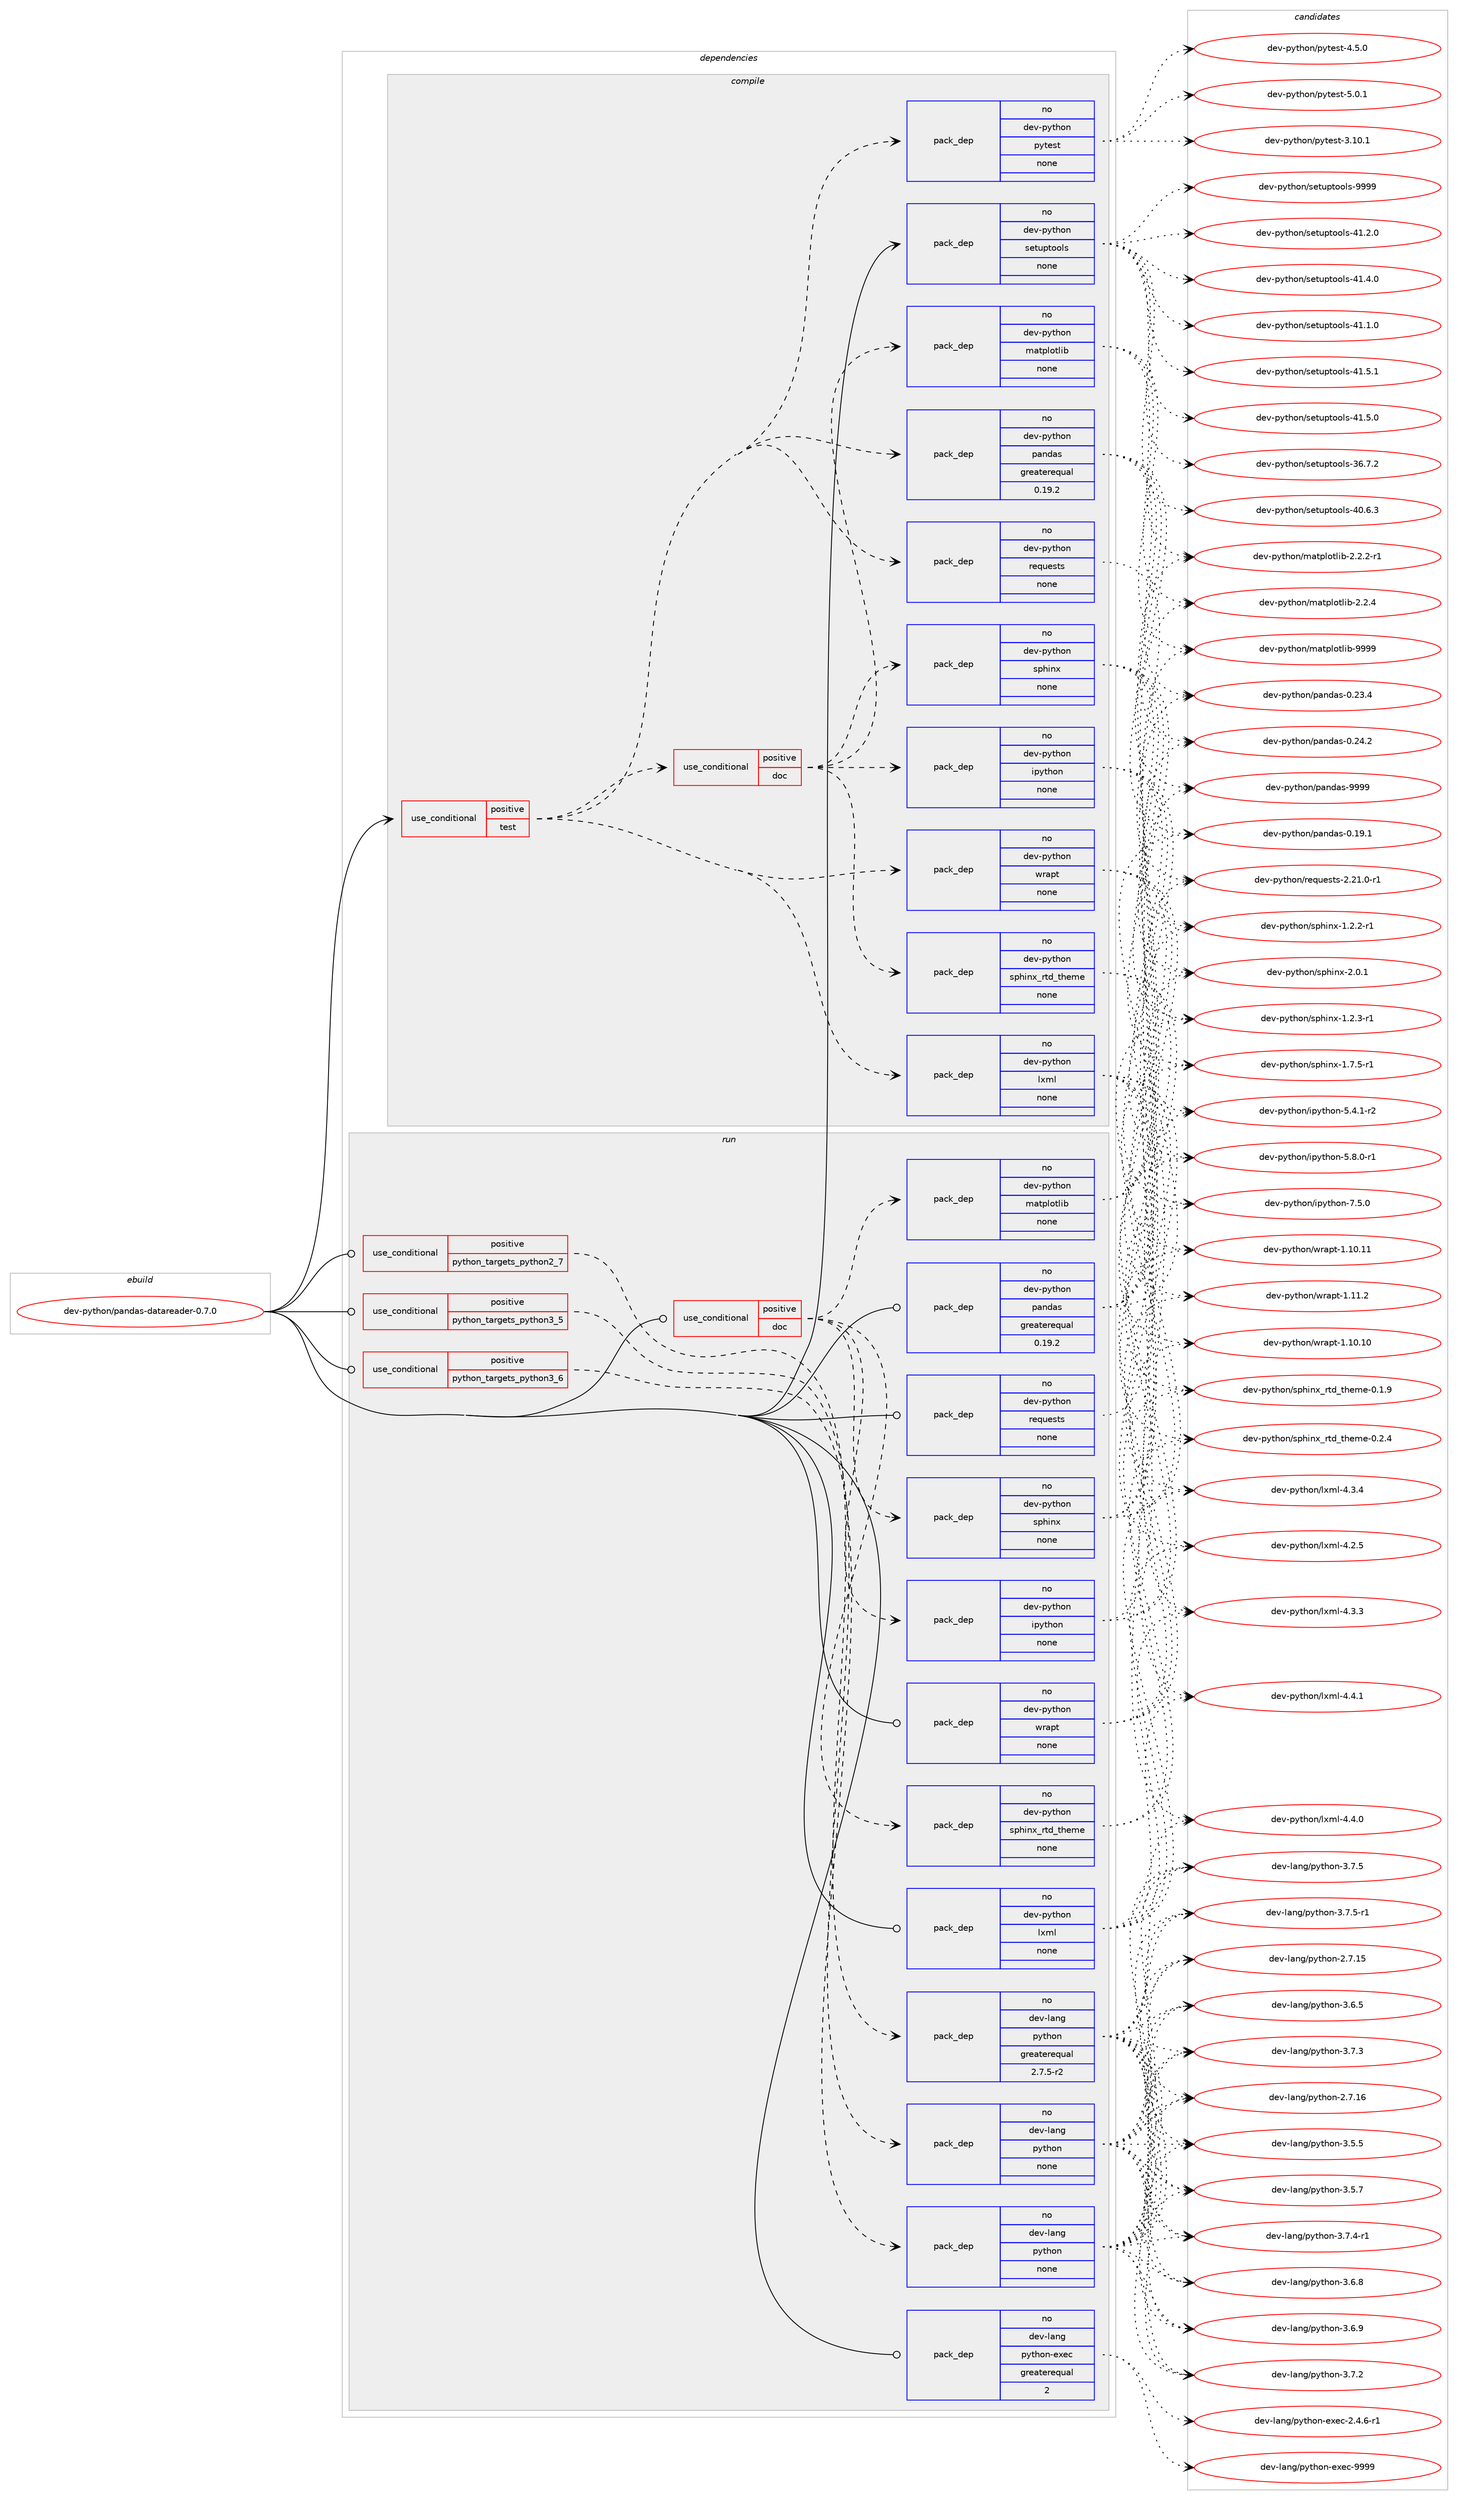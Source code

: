 digraph prolog {

# *************
# Graph options
# *************

newrank=true;
concentrate=true;
compound=true;
graph [rankdir=LR,fontname=Helvetica,fontsize=10,ranksep=1.5];#, ranksep=2.5, nodesep=0.2];
edge  [arrowhead=vee];
node  [fontname=Helvetica,fontsize=10];

# **********
# The ebuild
# **********

subgraph cluster_leftcol {
color=gray;
rank=same;
label=<<i>ebuild</i>>;
id [label="dev-python/pandas-datareader-0.7.0", color=red, width=4, href="../dev-python/pandas-datareader-0.7.0.svg"];
}

# ****************
# The dependencies
# ****************

subgraph cluster_midcol {
color=gray;
label=<<i>dependencies</i>>;
subgraph cluster_compile {
fillcolor="#eeeeee";
style=filled;
label=<<i>compile</i>>;
subgraph cond144052 {
dependency620624 [label=<<TABLE BORDER="0" CELLBORDER="1" CELLSPACING="0" CELLPADDING="4"><TR><TD ROWSPAN="3" CELLPADDING="10">use_conditional</TD></TR><TR><TD>positive</TD></TR><TR><TD>test</TD></TR></TABLE>>, shape=none, color=red];
subgraph pack464732 {
dependency620625 [label=<<TABLE BORDER="0" CELLBORDER="1" CELLSPACING="0" CELLPADDING="4" WIDTH="220"><TR><TD ROWSPAN="6" CELLPADDING="30">pack_dep</TD></TR><TR><TD WIDTH="110">no</TD></TR><TR><TD>dev-python</TD></TR><TR><TD>lxml</TD></TR><TR><TD>none</TD></TR><TR><TD></TD></TR></TABLE>>, shape=none, color=blue];
}
dependency620624:e -> dependency620625:w [weight=20,style="dashed",arrowhead="vee"];
subgraph pack464733 {
dependency620626 [label=<<TABLE BORDER="0" CELLBORDER="1" CELLSPACING="0" CELLPADDING="4" WIDTH="220"><TR><TD ROWSPAN="6" CELLPADDING="30">pack_dep</TD></TR><TR><TD WIDTH="110">no</TD></TR><TR><TD>dev-python</TD></TR><TR><TD>pandas</TD></TR><TR><TD>greaterequal</TD></TR><TR><TD>0.19.2</TD></TR></TABLE>>, shape=none, color=blue];
}
dependency620624:e -> dependency620626:w [weight=20,style="dashed",arrowhead="vee"];
subgraph pack464734 {
dependency620627 [label=<<TABLE BORDER="0" CELLBORDER="1" CELLSPACING="0" CELLPADDING="4" WIDTH="220"><TR><TD ROWSPAN="6" CELLPADDING="30">pack_dep</TD></TR><TR><TD WIDTH="110">no</TD></TR><TR><TD>dev-python</TD></TR><TR><TD>requests</TD></TR><TR><TD>none</TD></TR><TR><TD></TD></TR></TABLE>>, shape=none, color=blue];
}
dependency620624:e -> dependency620627:w [weight=20,style="dashed",arrowhead="vee"];
subgraph pack464735 {
dependency620628 [label=<<TABLE BORDER="0" CELLBORDER="1" CELLSPACING="0" CELLPADDING="4" WIDTH="220"><TR><TD ROWSPAN="6" CELLPADDING="30">pack_dep</TD></TR><TR><TD WIDTH="110">no</TD></TR><TR><TD>dev-python</TD></TR><TR><TD>wrapt</TD></TR><TR><TD>none</TD></TR><TR><TD></TD></TR></TABLE>>, shape=none, color=blue];
}
dependency620624:e -> dependency620628:w [weight=20,style="dashed",arrowhead="vee"];
subgraph cond144053 {
dependency620629 [label=<<TABLE BORDER="0" CELLBORDER="1" CELLSPACING="0" CELLPADDING="4"><TR><TD ROWSPAN="3" CELLPADDING="10">use_conditional</TD></TR><TR><TD>positive</TD></TR><TR><TD>doc</TD></TR></TABLE>>, shape=none, color=red];
subgraph pack464736 {
dependency620630 [label=<<TABLE BORDER="0" CELLBORDER="1" CELLSPACING="0" CELLPADDING="4" WIDTH="220"><TR><TD ROWSPAN="6" CELLPADDING="30">pack_dep</TD></TR><TR><TD WIDTH="110">no</TD></TR><TR><TD>dev-python</TD></TR><TR><TD>ipython</TD></TR><TR><TD>none</TD></TR><TR><TD></TD></TR></TABLE>>, shape=none, color=blue];
}
dependency620629:e -> dependency620630:w [weight=20,style="dashed",arrowhead="vee"];
subgraph pack464737 {
dependency620631 [label=<<TABLE BORDER="0" CELLBORDER="1" CELLSPACING="0" CELLPADDING="4" WIDTH="220"><TR><TD ROWSPAN="6" CELLPADDING="30">pack_dep</TD></TR><TR><TD WIDTH="110">no</TD></TR><TR><TD>dev-python</TD></TR><TR><TD>matplotlib</TD></TR><TR><TD>none</TD></TR><TR><TD></TD></TR></TABLE>>, shape=none, color=blue];
}
dependency620629:e -> dependency620631:w [weight=20,style="dashed",arrowhead="vee"];
subgraph pack464738 {
dependency620632 [label=<<TABLE BORDER="0" CELLBORDER="1" CELLSPACING="0" CELLPADDING="4" WIDTH="220"><TR><TD ROWSPAN="6" CELLPADDING="30">pack_dep</TD></TR><TR><TD WIDTH="110">no</TD></TR><TR><TD>dev-python</TD></TR><TR><TD>sphinx</TD></TR><TR><TD>none</TD></TR><TR><TD></TD></TR></TABLE>>, shape=none, color=blue];
}
dependency620629:e -> dependency620632:w [weight=20,style="dashed",arrowhead="vee"];
subgraph pack464739 {
dependency620633 [label=<<TABLE BORDER="0" CELLBORDER="1" CELLSPACING="0" CELLPADDING="4" WIDTH="220"><TR><TD ROWSPAN="6" CELLPADDING="30">pack_dep</TD></TR><TR><TD WIDTH="110">no</TD></TR><TR><TD>dev-python</TD></TR><TR><TD>sphinx_rtd_theme</TD></TR><TR><TD>none</TD></TR><TR><TD></TD></TR></TABLE>>, shape=none, color=blue];
}
dependency620629:e -> dependency620633:w [weight=20,style="dashed",arrowhead="vee"];
}
dependency620624:e -> dependency620629:w [weight=20,style="dashed",arrowhead="vee"];
subgraph pack464740 {
dependency620634 [label=<<TABLE BORDER="0" CELLBORDER="1" CELLSPACING="0" CELLPADDING="4" WIDTH="220"><TR><TD ROWSPAN="6" CELLPADDING="30">pack_dep</TD></TR><TR><TD WIDTH="110">no</TD></TR><TR><TD>dev-python</TD></TR><TR><TD>pytest</TD></TR><TR><TD>none</TD></TR><TR><TD></TD></TR></TABLE>>, shape=none, color=blue];
}
dependency620624:e -> dependency620634:w [weight=20,style="dashed",arrowhead="vee"];
}
id:e -> dependency620624:w [weight=20,style="solid",arrowhead="vee"];
subgraph pack464741 {
dependency620635 [label=<<TABLE BORDER="0" CELLBORDER="1" CELLSPACING="0" CELLPADDING="4" WIDTH="220"><TR><TD ROWSPAN="6" CELLPADDING="30">pack_dep</TD></TR><TR><TD WIDTH="110">no</TD></TR><TR><TD>dev-python</TD></TR><TR><TD>setuptools</TD></TR><TR><TD>none</TD></TR><TR><TD></TD></TR></TABLE>>, shape=none, color=blue];
}
id:e -> dependency620635:w [weight=20,style="solid",arrowhead="vee"];
}
subgraph cluster_compileandrun {
fillcolor="#eeeeee";
style=filled;
label=<<i>compile and run</i>>;
}
subgraph cluster_run {
fillcolor="#eeeeee";
style=filled;
label=<<i>run</i>>;
subgraph cond144054 {
dependency620636 [label=<<TABLE BORDER="0" CELLBORDER="1" CELLSPACING="0" CELLPADDING="4"><TR><TD ROWSPAN="3" CELLPADDING="10">use_conditional</TD></TR><TR><TD>positive</TD></TR><TR><TD>doc</TD></TR></TABLE>>, shape=none, color=red];
subgraph pack464742 {
dependency620637 [label=<<TABLE BORDER="0" CELLBORDER="1" CELLSPACING="0" CELLPADDING="4" WIDTH="220"><TR><TD ROWSPAN="6" CELLPADDING="30">pack_dep</TD></TR><TR><TD WIDTH="110">no</TD></TR><TR><TD>dev-python</TD></TR><TR><TD>ipython</TD></TR><TR><TD>none</TD></TR><TR><TD></TD></TR></TABLE>>, shape=none, color=blue];
}
dependency620636:e -> dependency620637:w [weight=20,style="dashed",arrowhead="vee"];
subgraph pack464743 {
dependency620638 [label=<<TABLE BORDER="0" CELLBORDER="1" CELLSPACING="0" CELLPADDING="4" WIDTH="220"><TR><TD ROWSPAN="6" CELLPADDING="30">pack_dep</TD></TR><TR><TD WIDTH="110">no</TD></TR><TR><TD>dev-python</TD></TR><TR><TD>matplotlib</TD></TR><TR><TD>none</TD></TR><TR><TD></TD></TR></TABLE>>, shape=none, color=blue];
}
dependency620636:e -> dependency620638:w [weight=20,style="dashed",arrowhead="vee"];
subgraph pack464744 {
dependency620639 [label=<<TABLE BORDER="0" CELLBORDER="1" CELLSPACING="0" CELLPADDING="4" WIDTH="220"><TR><TD ROWSPAN="6" CELLPADDING="30">pack_dep</TD></TR><TR><TD WIDTH="110">no</TD></TR><TR><TD>dev-python</TD></TR><TR><TD>sphinx</TD></TR><TR><TD>none</TD></TR><TR><TD></TD></TR></TABLE>>, shape=none, color=blue];
}
dependency620636:e -> dependency620639:w [weight=20,style="dashed",arrowhead="vee"];
subgraph pack464745 {
dependency620640 [label=<<TABLE BORDER="0" CELLBORDER="1" CELLSPACING="0" CELLPADDING="4" WIDTH="220"><TR><TD ROWSPAN="6" CELLPADDING="30">pack_dep</TD></TR><TR><TD WIDTH="110">no</TD></TR><TR><TD>dev-python</TD></TR><TR><TD>sphinx_rtd_theme</TD></TR><TR><TD>none</TD></TR><TR><TD></TD></TR></TABLE>>, shape=none, color=blue];
}
dependency620636:e -> dependency620640:w [weight=20,style="dashed",arrowhead="vee"];
}
id:e -> dependency620636:w [weight=20,style="solid",arrowhead="odot"];
subgraph cond144055 {
dependency620641 [label=<<TABLE BORDER="0" CELLBORDER="1" CELLSPACING="0" CELLPADDING="4"><TR><TD ROWSPAN="3" CELLPADDING="10">use_conditional</TD></TR><TR><TD>positive</TD></TR><TR><TD>python_targets_python2_7</TD></TR></TABLE>>, shape=none, color=red];
subgraph pack464746 {
dependency620642 [label=<<TABLE BORDER="0" CELLBORDER="1" CELLSPACING="0" CELLPADDING="4" WIDTH="220"><TR><TD ROWSPAN="6" CELLPADDING="30">pack_dep</TD></TR><TR><TD WIDTH="110">no</TD></TR><TR><TD>dev-lang</TD></TR><TR><TD>python</TD></TR><TR><TD>greaterequal</TD></TR><TR><TD>2.7.5-r2</TD></TR></TABLE>>, shape=none, color=blue];
}
dependency620641:e -> dependency620642:w [weight=20,style="dashed",arrowhead="vee"];
}
id:e -> dependency620641:w [weight=20,style="solid",arrowhead="odot"];
subgraph cond144056 {
dependency620643 [label=<<TABLE BORDER="0" CELLBORDER="1" CELLSPACING="0" CELLPADDING="4"><TR><TD ROWSPAN="3" CELLPADDING="10">use_conditional</TD></TR><TR><TD>positive</TD></TR><TR><TD>python_targets_python3_5</TD></TR></TABLE>>, shape=none, color=red];
subgraph pack464747 {
dependency620644 [label=<<TABLE BORDER="0" CELLBORDER="1" CELLSPACING="0" CELLPADDING="4" WIDTH="220"><TR><TD ROWSPAN="6" CELLPADDING="30">pack_dep</TD></TR><TR><TD WIDTH="110">no</TD></TR><TR><TD>dev-lang</TD></TR><TR><TD>python</TD></TR><TR><TD>none</TD></TR><TR><TD></TD></TR></TABLE>>, shape=none, color=blue];
}
dependency620643:e -> dependency620644:w [weight=20,style="dashed",arrowhead="vee"];
}
id:e -> dependency620643:w [weight=20,style="solid",arrowhead="odot"];
subgraph cond144057 {
dependency620645 [label=<<TABLE BORDER="0" CELLBORDER="1" CELLSPACING="0" CELLPADDING="4"><TR><TD ROWSPAN="3" CELLPADDING="10">use_conditional</TD></TR><TR><TD>positive</TD></TR><TR><TD>python_targets_python3_6</TD></TR></TABLE>>, shape=none, color=red];
subgraph pack464748 {
dependency620646 [label=<<TABLE BORDER="0" CELLBORDER="1" CELLSPACING="0" CELLPADDING="4" WIDTH="220"><TR><TD ROWSPAN="6" CELLPADDING="30">pack_dep</TD></TR><TR><TD WIDTH="110">no</TD></TR><TR><TD>dev-lang</TD></TR><TR><TD>python</TD></TR><TR><TD>none</TD></TR><TR><TD></TD></TR></TABLE>>, shape=none, color=blue];
}
dependency620645:e -> dependency620646:w [weight=20,style="dashed",arrowhead="vee"];
}
id:e -> dependency620645:w [weight=20,style="solid",arrowhead="odot"];
subgraph pack464749 {
dependency620647 [label=<<TABLE BORDER="0" CELLBORDER="1" CELLSPACING="0" CELLPADDING="4" WIDTH="220"><TR><TD ROWSPAN="6" CELLPADDING="30">pack_dep</TD></TR><TR><TD WIDTH="110">no</TD></TR><TR><TD>dev-lang</TD></TR><TR><TD>python-exec</TD></TR><TR><TD>greaterequal</TD></TR><TR><TD>2</TD></TR></TABLE>>, shape=none, color=blue];
}
id:e -> dependency620647:w [weight=20,style="solid",arrowhead="odot"];
subgraph pack464750 {
dependency620648 [label=<<TABLE BORDER="0" CELLBORDER="1" CELLSPACING="0" CELLPADDING="4" WIDTH="220"><TR><TD ROWSPAN="6" CELLPADDING="30">pack_dep</TD></TR><TR><TD WIDTH="110">no</TD></TR><TR><TD>dev-python</TD></TR><TR><TD>lxml</TD></TR><TR><TD>none</TD></TR><TR><TD></TD></TR></TABLE>>, shape=none, color=blue];
}
id:e -> dependency620648:w [weight=20,style="solid",arrowhead="odot"];
subgraph pack464751 {
dependency620649 [label=<<TABLE BORDER="0" CELLBORDER="1" CELLSPACING="0" CELLPADDING="4" WIDTH="220"><TR><TD ROWSPAN="6" CELLPADDING="30">pack_dep</TD></TR><TR><TD WIDTH="110">no</TD></TR><TR><TD>dev-python</TD></TR><TR><TD>pandas</TD></TR><TR><TD>greaterequal</TD></TR><TR><TD>0.19.2</TD></TR></TABLE>>, shape=none, color=blue];
}
id:e -> dependency620649:w [weight=20,style="solid",arrowhead="odot"];
subgraph pack464752 {
dependency620650 [label=<<TABLE BORDER="0" CELLBORDER="1" CELLSPACING="0" CELLPADDING="4" WIDTH="220"><TR><TD ROWSPAN="6" CELLPADDING="30">pack_dep</TD></TR><TR><TD WIDTH="110">no</TD></TR><TR><TD>dev-python</TD></TR><TR><TD>requests</TD></TR><TR><TD>none</TD></TR><TR><TD></TD></TR></TABLE>>, shape=none, color=blue];
}
id:e -> dependency620650:w [weight=20,style="solid",arrowhead="odot"];
subgraph pack464753 {
dependency620651 [label=<<TABLE BORDER="0" CELLBORDER="1" CELLSPACING="0" CELLPADDING="4" WIDTH="220"><TR><TD ROWSPAN="6" CELLPADDING="30">pack_dep</TD></TR><TR><TD WIDTH="110">no</TD></TR><TR><TD>dev-python</TD></TR><TR><TD>wrapt</TD></TR><TR><TD>none</TD></TR><TR><TD></TD></TR></TABLE>>, shape=none, color=blue];
}
id:e -> dependency620651:w [weight=20,style="solid",arrowhead="odot"];
}
}

# **************
# The candidates
# **************

subgraph cluster_choices {
rank=same;
color=gray;
label=<<i>candidates</i>>;

subgraph choice464732 {
color=black;
nodesep=1;
choice1001011184511212111610411111047108120109108455246504653 [label="dev-python/lxml-4.2.5", color=red, width=4,href="../dev-python/lxml-4.2.5.svg"];
choice1001011184511212111610411111047108120109108455246514651 [label="dev-python/lxml-4.3.3", color=red, width=4,href="../dev-python/lxml-4.3.3.svg"];
choice1001011184511212111610411111047108120109108455246514652 [label="dev-python/lxml-4.3.4", color=red, width=4,href="../dev-python/lxml-4.3.4.svg"];
choice1001011184511212111610411111047108120109108455246524648 [label="dev-python/lxml-4.4.0", color=red, width=4,href="../dev-python/lxml-4.4.0.svg"];
choice1001011184511212111610411111047108120109108455246524649 [label="dev-python/lxml-4.4.1", color=red, width=4,href="../dev-python/lxml-4.4.1.svg"];
dependency620625:e -> choice1001011184511212111610411111047108120109108455246504653:w [style=dotted,weight="100"];
dependency620625:e -> choice1001011184511212111610411111047108120109108455246514651:w [style=dotted,weight="100"];
dependency620625:e -> choice1001011184511212111610411111047108120109108455246514652:w [style=dotted,weight="100"];
dependency620625:e -> choice1001011184511212111610411111047108120109108455246524648:w [style=dotted,weight="100"];
dependency620625:e -> choice1001011184511212111610411111047108120109108455246524649:w [style=dotted,weight="100"];
}
subgraph choice464733 {
color=black;
nodesep=1;
choice1001011184511212111610411111047112971101009711545484649574649 [label="dev-python/pandas-0.19.1", color=red, width=4,href="../dev-python/pandas-0.19.1.svg"];
choice1001011184511212111610411111047112971101009711545484650514652 [label="dev-python/pandas-0.23.4", color=red, width=4,href="../dev-python/pandas-0.23.4.svg"];
choice1001011184511212111610411111047112971101009711545484650524650 [label="dev-python/pandas-0.24.2", color=red, width=4,href="../dev-python/pandas-0.24.2.svg"];
choice100101118451121211161041111104711297110100971154557575757 [label="dev-python/pandas-9999", color=red, width=4,href="../dev-python/pandas-9999.svg"];
dependency620626:e -> choice1001011184511212111610411111047112971101009711545484649574649:w [style=dotted,weight="100"];
dependency620626:e -> choice1001011184511212111610411111047112971101009711545484650514652:w [style=dotted,weight="100"];
dependency620626:e -> choice1001011184511212111610411111047112971101009711545484650524650:w [style=dotted,weight="100"];
dependency620626:e -> choice100101118451121211161041111104711297110100971154557575757:w [style=dotted,weight="100"];
}
subgraph choice464734 {
color=black;
nodesep=1;
choice1001011184511212111610411111047114101113117101115116115455046504946484511449 [label="dev-python/requests-2.21.0-r1", color=red, width=4,href="../dev-python/requests-2.21.0-r1.svg"];
dependency620627:e -> choice1001011184511212111610411111047114101113117101115116115455046504946484511449:w [style=dotted,weight="100"];
}
subgraph choice464735 {
color=black;
nodesep=1;
choice1001011184511212111610411111047119114971121164549464948464948 [label="dev-python/wrapt-1.10.10", color=red, width=4,href="../dev-python/wrapt-1.10.10.svg"];
choice1001011184511212111610411111047119114971121164549464948464949 [label="dev-python/wrapt-1.10.11", color=red, width=4,href="../dev-python/wrapt-1.10.11.svg"];
choice10010111845112121116104111110471191149711211645494649494650 [label="dev-python/wrapt-1.11.2", color=red, width=4,href="../dev-python/wrapt-1.11.2.svg"];
dependency620628:e -> choice1001011184511212111610411111047119114971121164549464948464948:w [style=dotted,weight="100"];
dependency620628:e -> choice1001011184511212111610411111047119114971121164549464948464949:w [style=dotted,weight="100"];
dependency620628:e -> choice10010111845112121116104111110471191149711211645494649494650:w [style=dotted,weight="100"];
}
subgraph choice464736 {
color=black;
nodesep=1;
choice10010111845112121116104111110471051121211161041111104553465246494511450 [label="dev-python/ipython-5.4.1-r2", color=red, width=4,href="../dev-python/ipython-5.4.1-r2.svg"];
choice10010111845112121116104111110471051121211161041111104553465646484511449 [label="dev-python/ipython-5.8.0-r1", color=red, width=4,href="../dev-python/ipython-5.8.0-r1.svg"];
choice1001011184511212111610411111047105112121116104111110455546534648 [label="dev-python/ipython-7.5.0", color=red, width=4,href="../dev-python/ipython-7.5.0.svg"];
dependency620630:e -> choice10010111845112121116104111110471051121211161041111104553465246494511450:w [style=dotted,weight="100"];
dependency620630:e -> choice10010111845112121116104111110471051121211161041111104553465646484511449:w [style=dotted,weight="100"];
dependency620630:e -> choice1001011184511212111610411111047105112121116104111110455546534648:w [style=dotted,weight="100"];
}
subgraph choice464737 {
color=black;
nodesep=1;
choice100101118451121211161041111104710997116112108111116108105984550465046504511449 [label="dev-python/matplotlib-2.2.2-r1", color=red, width=4,href="../dev-python/matplotlib-2.2.2-r1.svg"];
choice10010111845112121116104111110471099711611210811111610810598455046504652 [label="dev-python/matplotlib-2.2.4", color=red, width=4,href="../dev-python/matplotlib-2.2.4.svg"];
choice100101118451121211161041111104710997116112108111116108105984557575757 [label="dev-python/matplotlib-9999", color=red, width=4,href="../dev-python/matplotlib-9999.svg"];
dependency620631:e -> choice100101118451121211161041111104710997116112108111116108105984550465046504511449:w [style=dotted,weight="100"];
dependency620631:e -> choice10010111845112121116104111110471099711611210811111610810598455046504652:w [style=dotted,weight="100"];
dependency620631:e -> choice100101118451121211161041111104710997116112108111116108105984557575757:w [style=dotted,weight="100"];
}
subgraph choice464738 {
color=black;
nodesep=1;
choice10010111845112121116104111110471151121041051101204549465046504511449 [label="dev-python/sphinx-1.2.2-r1", color=red, width=4,href="../dev-python/sphinx-1.2.2-r1.svg"];
choice10010111845112121116104111110471151121041051101204549465046514511449 [label="dev-python/sphinx-1.2.3-r1", color=red, width=4,href="../dev-python/sphinx-1.2.3-r1.svg"];
choice10010111845112121116104111110471151121041051101204549465546534511449 [label="dev-python/sphinx-1.7.5-r1", color=red, width=4,href="../dev-python/sphinx-1.7.5-r1.svg"];
choice1001011184511212111610411111047115112104105110120455046484649 [label="dev-python/sphinx-2.0.1", color=red, width=4,href="../dev-python/sphinx-2.0.1.svg"];
dependency620632:e -> choice10010111845112121116104111110471151121041051101204549465046504511449:w [style=dotted,weight="100"];
dependency620632:e -> choice10010111845112121116104111110471151121041051101204549465046514511449:w [style=dotted,weight="100"];
dependency620632:e -> choice10010111845112121116104111110471151121041051101204549465546534511449:w [style=dotted,weight="100"];
dependency620632:e -> choice1001011184511212111610411111047115112104105110120455046484649:w [style=dotted,weight="100"];
}
subgraph choice464739 {
color=black;
nodesep=1;
choice10010111845112121116104111110471151121041051101209511411610095116104101109101454846494657 [label="dev-python/sphinx_rtd_theme-0.1.9", color=red, width=4,href="../dev-python/sphinx_rtd_theme-0.1.9.svg"];
choice10010111845112121116104111110471151121041051101209511411610095116104101109101454846504652 [label="dev-python/sphinx_rtd_theme-0.2.4", color=red, width=4,href="../dev-python/sphinx_rtd_theme-0.2.4.svg"];
dependency620633:e -> choice10010111845112121116104111110471151121041051101209511411610095116104101109101454846494657:w [style=dotted,weight="100"];
dependency620633:e -> choice10010111845112121116104111110471151121041051101209511411610095116104101109101454846504652:w [style=dotted,weight="100"];
}
subgraph choice464740 {
color=black;
nodesep=1;
choice100101118451121211161041111104711212111610111511645514649484649 [label="dev-python/pytest-3.10.1", color=red, width=4,href="../dev-python/pytest-3.10.1.svg"];
choice1001011184511212111610411111047112121116101115116455246534648 [label="dev-python/pytest-4.5.0", color=red, width=4,href="../dev-python/pytest-4.5.0.svg"];
choice1001011184511212111610411111047112121116101115116455346484649 [label="dev-python/pytest-5.0.1", color=red, width=4,href="../dev-python/pytest-5.0.1.svg"];
dependency620634:e -> choice100101118451121211161041111104711212111610111511645514649484649:w [style=dotted,weight="100"];
dependency620634:e -> choice1001011184511212111610411111047112121116101115116455246534648:w [style=dotted,weight="100"];
dependency620634:e -> choice1001011184511212111610411111047112121116101115116455346484649:w [style=dotted,weight="100"];
}
subgraph choice464741 {
color=black;
nodesep=1;
choice100101118451121211161041111104711510111611711211611111110811545515446554650 [label="dev-python/setuptools-36.7.2", color=red, width=4,href="../dev-python/setuptools-36.7.2.svg"];
choice100101118451121211161041111104711510111611711211611111110811545524846544651 [label="dev-python/setuptools-40.6.3", color=red, width=4,href="../dev-python/setuptools-40.6.3.svg"];
choice100101118451121211161041111104711510111611711211611111110811545524946494648 [label="dev-python/setuptools-41.1.0", color=red, width=4,href="../dev-python/setuptools-41.1.0.svg"];
choice100101118451121211161041111104711510111611711211611111110811545524946504648 [label="dev-python/setuptools-41.2.0", color=red, width=4,href="../dev-python/setuptools-41.2.0.svg"];
choice100101118451121211161041111104711510111611711211611111110811545524946524648 [label="dev-python/setuptools-41.4.0", color=red, width=4,href="../dev-python/setuptools-41.4.0.svg"];
choice100101118451121211161041111104711510111611711211611111110811545524946534648 [label="dev-python/setuptools-41.5.0", color=red, width=4,href="../dev-python/setuptools-41.5.0.svg"];
choice100101118451121211161041111104711510111611711211611111110811545524946534649 [label="dev-python/setuptools-41.5.1", color=red, width=4,href="../dev-python/setuptools-41.5.1.svg"];
choice10010111845112121116104111110471151011161171121161111111081154557575757 [label="dev-python/setuptools-9999", color=red, width=4,href="../dev-python/setuptools-9999.svg"];
dependency620635:e -> choice100101118451121211161041111104711510111611711211611111110811545515446554650:w [style=dotted,weight="100"];
dependency620635:e -> choice100101118451121211161041111104711510111611711211611111110811545524846544651:w [style=dotted,weight="100"];
dependency620635:e -> choice100101118451121211161041111104711510111611711211611111110811545524946494648:w [style=dotted,weight="100"];
dependency620635:e -> choice100101118451121211161041111104711510111611711211611111110811545524946504648:w [style=dotted,weight="100"];
dependency620635:e -> choice100101118451121211161041111104711510111611711211611111110811545524946524648:w [style=dotted,weight="100"];
dependency620635:e -> choice100101118451121211161041111104711510111611711211611111110811545524946534648:w [style=dotted,weight="100"];
dependency620635:e -> choice100101118451121211161041111104711510111611711211611111110811545524946534649:w [style=dotted,weight="100"];
dependency620635:e -> choice10010111845112121116104111110471151011161171121161111111081154557575757:w [style=dotted,weight="100"];
}
subgraph choice464742 {
color=black;
nodesep=1;
choice10010111845112121116104111110471051121211161041111104553465246494511450 [label="dev-python/ipython-5.4.1-r2", color=red, width=4,href="../dev-python/ipython-5.4.1-r2.svg"];
choice10010111845112121116104111110471051121211161041111104553465646484511449 [label="dev-python/ipython-5.8.0-r1", color=red, width=4,href="../dev-python/ipython-5.8.0-r1.svg"];
choice1001011184511212111610411111047105112121116104111110455546534648 [label="dev-python/ipython-7.5.0", color=red, width=4,href="../dev-python/ipython-7.5.0.svg"];
dependency620637:e -> choice10010111845112121116104111110471051121211161041111104553465246494511450:w [style=dotted,weight="100"];
dependency620637:e -> choice10010111845112121116104111110471051121211161041111104553465646484511449:w [style=dotted,weight="100"];
dependency620637:e -> choice1001011184511212111610411111047105112121116104111110455546534648:w [style=dotted,weight="100"];
}
subgraph choice464743 {
color=black;
nodesep=1;
choice100101118451121211161041111104710997116112108111116108105984550465046504511449 [label="dev-python/matplotlib-2.2.2-r1", color=red, width=4,href="../dev-python/matplotlib-2.2.2-r1.svg"];
choice10010111845112121116104111110471099711611210811111610810598455046504652 [label="dev-python/matplotlib-2.2.4", color=red, width=4,href="../dev-python/matplotlib-2.2.4.svg"];
choice100101118451121211161041111104710997116112108111116108105984557575757 [label="dev-python/matplotlib-9999", color=red, width=4,href="../dev-python/matplotlib-9999.svg"];
dependency620638:e -> choice100101118451121211161041111104710997116112108111116108105984550465046504511449:w [style=dotted,weight="100"];
dependency620638:e -> choice10010111845112121116104111110471099711611210811111610810598455046504652:w [style=dotted,weight="100"];
dependency620638:e -> choice100101118451121211161041111104710997116112108111116108105984557575757:w [style=dotted,weight="100"];
}
subgraph choice464744 {
color=black;
nodesep=1;
choice10010111845112121116104111110471151121041051101204549465046504511449 [label="dev-python/sphinx-1.2.2-r1", color=red, width=4,href="../dev-python/sphinx-1.2.2-r1.svg"];
choice10010111845112121116104111110471151121041051101204549465046514511449 [label="dev-python/sphinx-1.2.3-r1", color=red, width=4,href="../dev-python/sphinx-1.2.3-r1.svg"];
choice10010111845112121116104111110471151121041051101204549465546534511449 [label="dev-python/sphinx-1.7.5-r1", color=red, width=4,href="../dev-python/sphinx-1.7.5-r1.svg"];
choice1001011184511212111610411111047115112104105110120455046484649 [label="dev-python/sphinx-2.0.1", color=red, width=4,href="../dev-python/sphinx-2.0.1.svg"];
dependency620639:e -> choice10010111845112121116104111110471151121041051101204549465046504511449:w [style=dotted,weight="100"];
dependency620639:e -> choice10010111845112121116104111110471151121041051101204549465046514511449:w [style=dotted,weight="100"];
dependency620639:e -> choice10010111845112121116104111110471151121041051101204549465546534511449:w [style=dotted,weight="100"];
dependency620639:e -> choice1001011184511212111610411111047115112104105110120455046484649:w [style=dotted,weight="100"];
}
subgraph choice464745 {
color=black;
nodesep=1;
choice10010111845112121116104111110471151121041051101209511411610095116104101109101454846494657 [label="dev-python/sphinx_rtd_theme-0.1.9", color=red, width=4,href="../dev-python/sphinx_rtd_theme-0.1.9.svg"];
choice10010111845112121116104111110471151121041051101209511411610095116104101109101454846504652 [label="dev-python/sphinx_rtd_theme-0.2.4", color=red, width=4,href="../dev-python/sphinx_rtd_theme-0.2.4.svg"];
dependency620640:e -> choice10010111845112121116104111110471151121041051101209511411610095116104101109101454846494657:w [style=dotted,weight="100"];
dependency620640:e -> choice10010111845112121116104111110471151121041051101209511411610095116104101109101454846504652:w [style=dotted,weight="100"];
}
subgraph choice464746 {
color=black;
nodesep=1;
choice10010111845108971101034711212111610411111045504655464953 [label="dev-lang/python-2.7.15", color=red, width=4,href="../dev-lang/python-2.7.15.svg"];
choice10010111845108971101034711212111610411111045504655464954 [label="dev-lang/python-2.7.16", color=red, width=4,href="../dev-lang/python-2.7.16.svg"];
choice100101118451089711010347112121116104111110455146534653 [label="dev-lang/python-3.5.5", color=red, width=4,href="../dev-lang/python-3.5.5.svg"];
choice100101118451089711010347112121116104111110455146534655 [label="dev-lang/python-3.5.7", color=red, width=4,href="../dev-lang/python-3.5.7.svg"];
choice100101118451089711010347112121116104111110455146544653 [label="dev-lang/python-3.6.5", color=red, width=4,href="../dev-lang/python-3.6.5.svg"];
choice100101118451089711010347112121116104111110455146544656 [label="dev-lang/python-3.6.8", color=red, width=4,href="../dev-lang/python-3.6.8.svg"];
choice100101118451089711010347112121116104111110455146544657 [label="dev-lang/python-3.6.9", color=red, width=4,href="../dev-lang/python-3.6.9.svg"];
choice100101118451089711010347112121116104111110455146554650 [label="dev-lang/python-3.7.2", color=red, width=4,href="../dev-lang/python-3.7.2.svg"];
choice100101118451089711010347112121116104111110455146554651 [label="dev-lang/python-3.7.3", color=red, width=4,href="../dev-lang/python-3.7.3.svg"];
choice1001011184510897110103471121211161041111104551465546524511449 [label="dev-lang/python-3.7.4-r1", color=red, width=4,href="../dev-lang/python-3.7.4-r1.svg"];
choice100101118451089711010347112121116104111110455146554653 [label="dev-lang/python-3.7.5", color=red, width=4,href="../dev-lang/python-3.7.5.svg"];
choice1001011184510897110103471121211161041111104551465546534511449 [label="dev-lang/python-3.7.5-r1", color=red, width=4,href="../dev-lang/python-3.7.5-r1.svg"];
dependency620642:e -> choice10010111845108971101034711212111610411111045504655464953:w [style=dotted,weight="100"];
dependency620642:e -> choice10010111845108971101034711212111610411111045504655464954:w [style=dotted,weight="100"];
dependency620642:e -> choice100101118451089711010347112121116104111110455146534653:w [style=dotted,weight="100"];
dependency620642:e -> choice100101118451089711010347112121116104111110455146534655:w [style=dotted,weight="100"];
dependency620642:e -> choice100101118451089711010347112121116104111110455146544653:w [style=dotted,weight="100"];
dependency620642:e -> choice100101118451089711010347112121116104111110455146544656:w [style=dotted,weight="100"];
dependency620642:e -> choice100101118451089711010347112121116104111110455146544657:w [style=dotted,weight="100"];
dependency620642:e -> choice100101118451089711010347112121116104111110455146554650:w [style=dotted,weight="100"];
dependency620642:e -> choice100101118451089711010347112121116104111110455146554651:w [style=dotted,weight="100"];
dependency620642:e -> choice1001011184510897110103471121211161041111104551465546524511449:w [style=dotted,weight="100"];
dependency620642:e -> choice100101118451089711010347112121116104111110455146554653:w [style=dotted,weight="100"];
dependency620642:e -> choice1001011184510897110103471121211161041111104551465546534511449:w [style=dotted,weight="100"];
}
subgraph choice464747 {
color=black;
nodesep=1;
choice10010111845108971101034711212111610411111045504655464953 [label="dev-lang/python-2.7.15", color=red, width=4,href="../dev-lang/python-2.7.15.svg"];
choice10010111845108971101034711212111610411111045504655464954 [label="dev-lang/python-2.7.16", color=red, width=4,href="../dev-lang/python-2.7.16.svg"];
choice100101118451089711010347112121116104111110455146534653 [label="dev-lang/python-3.5.5", color=red, width=4,href="../dev-lang/python-3.5.5.svg"];
choice100101118451089711010347112121116104111110455146534655 [label="dev-lang/python-3.5.7", color=red, width=4,href="../dev-lang/python-3.5.7.svg"];
choice100101118451089711010347112121116104111110455146544653 [label="dev-lang/python-3.6.5", color=red, width=4,href="../dev-lang/python-3.6.5.svg"];
choice100101118451089711010347112121116104111110455146544656 [label="dev-lang/python-3.6.8", color=red, width=4,href="../dev-lang/python-3.6.8.svg"];
choice100101118451089711010347112121116104111110455146544657 [label="dev-lang/python-3.6.9", color=red, width=4,href="../dev-lang/python-3.6.9.svg"];
choice100101118451089711010347112121116104111110455146554650 [label="dev-lang/python-3.7.2", color=red, width=4,href="../dev-lang/python-3.7.2.svg"];
choice100101118451089711010347112121116104111110455146554651 [label="dev-lang/python-3.7.3", color=red, width=4,href="../dev-lang/python-3.7.3.svg"];
choice1001011184510897110103471121211161041111104551465546524511449 [label="dev-lang/python-3.7.4-r1", color=red, width=4,href="../dev-lang/python-3.7.4-r1.svg"];
choice100101118451089711010347112121116104111110455146554653 [label="dev-lang/python-3.7.5", color=red, width=4,href="../dev-lang/python-3.7.5.svg"];
choice1001011184510897110103471121211161041111104551465546534511449 [label="dev-lang/python-3.7.5-r1", color=red, width=4,href="../dev-lang/python-3.7.5-r1.svg"];
dependency620644:e -> choice10010111845108971101034711212111610411111045504655464953:w [style=dotted,weight="100"];
dependency620644:e -> choice10010111845108971101034711212111610411111045504655464954:w [style=dotted,weight="100"];
dependency620644:e -> choice100101118451089711010347112121116104111110455146534653:w [style=dotted,weight="100"];
dependency620644:e -> choice100101118451089711010347112121116104111110455146534655:w [style=dotted,weight="100"];
dependency620644:e -> choice100101118451089711010347112121116104111110455146544653:w [style=dotted,weight="100"];
dependency620644:e -> choice100101118451089711010347112121116104111110455146544656:w [style=dotted,weight="100"];
dependency620644:e -> choice100101118451089711010347112121116104111110455146544657:w [style=dotted,weight="100"];
dependency620644:e -> choice100101118451089711010347112121116104111110455146554650:w [style=dotted,weight="100"];
dependency620644:e -> choice100101118451089711010347112121116104111110455146554651:w [style=dotted,weight="100"];
dependency620644:e -> choice1001011184510897110103471121211161041111104551465546524511449:w [style=dotted,weight="100"];
dependency620644:e -> choice100101118451089711010347112121116104111110455146554653:w [style=dotted,weight="100"];
dependency620644:e -> choice1001011184510897110103471121211161041111104551465546534511449:w [style=dotted,weight="100"];
}
subgraph choice464748 {
color=black;
nodesep=1;
choice10010111845108971101034711212111610411111045504655464953 [label="dev-lang/python-2.7.15", color=red, width=4,href="../dev-lang/python-2.7.15.svg"];
choice10010111845108971101034711212111610411111045504655464954 [label="dev-lang/python-2.7.16", color=red, width=4,href="../dev-lang/python-2.7.16.svg"];
choice100101118451089711010347112121116104111110455146534653 [label="dev-lang/python-3.5.5", color=red, width=4,href="../dev-lang/python-3.5.5.svg"];
choice100101118451089711010347112121116104111110455146534655 [label="dev-lang/python-3.5.7", color=red, width=4,href="../dev-lang/python-3.5.7.svg"];
choice100101118451089711010347112121116104111110455146544653 [label="dev-lang/python-3.6.5", color=red, width=4,href="../dev-lang/python-3.6.5.svg"];
choice100101118451089711010347112121116104111110455146544656 [label="dev-lang/python-3.6.8", color=red, width=4,href="../dev-lang/python-3.6.8.svg"];
choice100101118451089711010347112121116104111110455146544657 [label="dev-lang/python-3.6.9", color=red, width=4,href="../dev-lang/python-3.6.9.svg"];
choice100101118451089711010347112121116104111110455146554650 [label="dev-lang/python-3.7.2", color=red, width=4,href="../dev-lang/python-3.7.2.svg"];
choice100101118451089711010347112121116104111110455146554651 [label="dev-lang/python-3.7.3", color=red, width=4,href="../dev-lang/python-3.7.3.svg"];
choice1001011184510897110103471121211161041111104551465546524511449 [label="dev-lang/python-3.7.4-r1", color=red, width=4,href="../dev-lang/python-3.7.4-r1.svg"];
choice100101118451089711010347112121116104111110455146554653 [label="dev-lang/python-3.7.5", color=red, width=4,href="../dev-lang/python-3.7.5.svg"];
choice1001011184510897110103471121211161041111104551465546534511449 [label="dev-lang/python-3.7.5-r1", color=red, width=4,href="../dev-lang/python-3.7.5-r1.svg"];
dependency620646:e -> choice10010111845108971101034711212111610411111045504655464953:w [style=dotted,weight="100"];
dependency620646:e -> choice10010111845108971101034711212111610411111045504655464954:w [style=dotted,weight="100"];
dependency620646:e -> choice100101118451089711010347112121116104111110455146534653:w [style=dotted,weight="100"];
dependency620646:e -> choice100101118451089711010347112121116104111110455146534655:w [style=dotted,weight="100"];
dependency620646:e -> choice100101118451089711010347112121116104111110455146544653:w [style=dotted,weight="100"];
dependency620646:e -> choice100101118451089711010347112121116104111110455146544656:w [style=dotted,weight="100"];
dependency620646:e -> choice100101118451089711010347112121116104111110455146544657:w [style=dotted,weight="100"];
dependency620646:e -> choice100101118451089711010347112121116104111110455146554650:w [style=dotted,weight="100"];
dependency620646:e -> choice100101118451089711010347112121116104111110455146554651:w [style=dotted,weight="100"];
dependency620646:e -> choice1001011184510897110103471121211161041111104551465546524511449:w [style=dotted,weight="100"];
dependency620646:e -> choice100101118451089711010347112121116104111110455146554653:w [style=dotted,weight="100"];
dependency620646:e -> choice1001011184510897110103471121211161041111104551465546534511449:w [style=dotted,weight="100"];
}
subgraph choice464749 {
color=black;
nodesep=1;
choice10010111845108971101034711212111610411111045101120101994550465246544511449 [label="dev-lang/python-exec-2.4.6-r1", color=red, width=4,href="../dev-lang/python-exec-2.4.6-r1.svg"];
choice10010111845108971101034711212111610411111045101120101994557575757 [label="dev-lang/python-exec-9999", color=red, width=4,href="../dev-lang/python-exec-9999.svg"];
dependency620647:e -> choice10010111845108971101034711212111610411111045101120101994550465246544511449:w [style=dotted,weight="100"];
dependency620647:e -> choice10010111845108971101034711212111610411111045101120101994557575757:w [style=dotted,weight="100"];
}
subgraph choice464750 {
color=black;
nodesep=1;
choice1001011184511212111610411111047108120109108455246504653 [label="dev-python/lxml-4.2.5", color=red, width=4,href="../dev-python/lxml-4.2.5.svg"];
choice1001011184511212111610411111047108120109108455246514651 [label="dev-python/lxml-4.3.3", color=red, width=4,href="../dev-python/lxml-4.3.3.svg"];
choice1001011184511212111610411111047108120109108455246514652 [label="dev-python/lxml-4.3.4", color=red, width=4,href="../dev-python/lxml-4.3.4.svg"];
choice1001011184511212111610411111047108120109108455246524648 [label="dev-python/lxml-4.4.0", color=red, width=4,href="../dev-python/lxml-4.4.0.svg"];
choice1001011184511212111610411111047108120109108455246524649 [label="dev-python/lxml-4.4.1", color=red, width=4,href="../dev-python/lxml-4.4.1.svg"];
dependency620648:e -> choice1001011184511212111610411111047108120109108455246504653:w [style=dotted,weight="100"];
dependency620648:e -> choice1001011184511212111610411111047108120109108455246514651:w [style=dotted,weight="100"];
dependency620648:e -> choice1001011184511212111610411111047108120109108455246514652:w [style=dotted,weight="100"];
dependency620648:e -> choice1001011184511212111610411111047108120109108455246524648:w [style=dotted,weight="100"];
dependency620648:e -> choice1001011184511212111610411111047108120109108455246524649:w [style=dotted,weight="100"];
}
subgraph choice464751 {
color=black;
nodesep=1;
choice1001011184511212111610411111047112971101009711545484649574649 [label="dev-python/pandas-0.19.1", color=red, width=4,href="../dev-python/pandas-0.19.1.svg"];
choice1001011184511212111610411111047112971101009711545484650514652 [label="dev-python/pandas-0.23.4", color=red, width=4,href="../dev-python/pandas-0.23.4.svg"];
choice1001011184511212111610411111047112971101009711545484650524650 [label="dev-python/pandas-0.24.2", color=red, width=4,href="../dev-python/pandas-0.24.2.svg"];
choice100101118451121211161041111104711297110100971154557575757 [label="dev-python/pandas-9999", color=red, width=4,href="../dev-python/pandas-9999.svg"];
dependency620649:e -> choice1001011184511212111610411111047112971101009711545484649574649:w [style=dotted,weight="100"];
dependency620649:e -> choice1001011184511212111610411111047112971101009711545484650514652:w [style=dotted,weight="100"];
dependency620649:e -> choice1001011184511212111610411111047112971101009711545484650524650:w [style=dotted,weight="100"];
dependency620649:e -> choice100101118451121211161041111104711297110100971154557575757:w [style=dotted,weight="100"];
}
subgraph choice464752 {
color=black;
nodesep=1;
choice1001011184511212111610411111047114101113117101115116115455046504946484511449 [label="dev-python/requests-2.21.0-r1", color=red, width=4,href="../dev-python/requests-2.21.0-r1.svg"];
dependency620650:e -> choice1001011184511212111610411111047114101113117101115116115455046504946484511449:w [style=dotted,weight="100"];
}
subgraph choice464753 {
color=black;
nodesep=1;
choice1001011184511212111610411111047119114971121164549464948464948 [label="dev-python/wrapt-1.10.10", color=red, width=4,href="../dev-python/wrapt-1.10.10.svg"];
choice1001011184511212111610411111047119114971121164549464948464949 [label="dev-python/wrapt-1.10.11", color=red, width=4,href="../dev-python/wrapt-1.10.11.svg"];
choice10010111845112121116104111110471191149711211645494649494650 [label="dev-python/wrapt-1.11.2", color=red, width=4,href="../dev-python/wrapt-1.11.2.svg"];
dependency620651:e -> choice1001011184511212111610411111047119114971121164549464948464948:w [style=dotted,weight="100"];
dependency620651:e -> choice1001011184511212111610411111047119114971121164549464948464949:w [style=dotted,weight="100"];
dependency620651:e -> choice10010111845112121116104111110471191149711211645494649494650:w [style=dotted,weight="100"];
}
}

}
